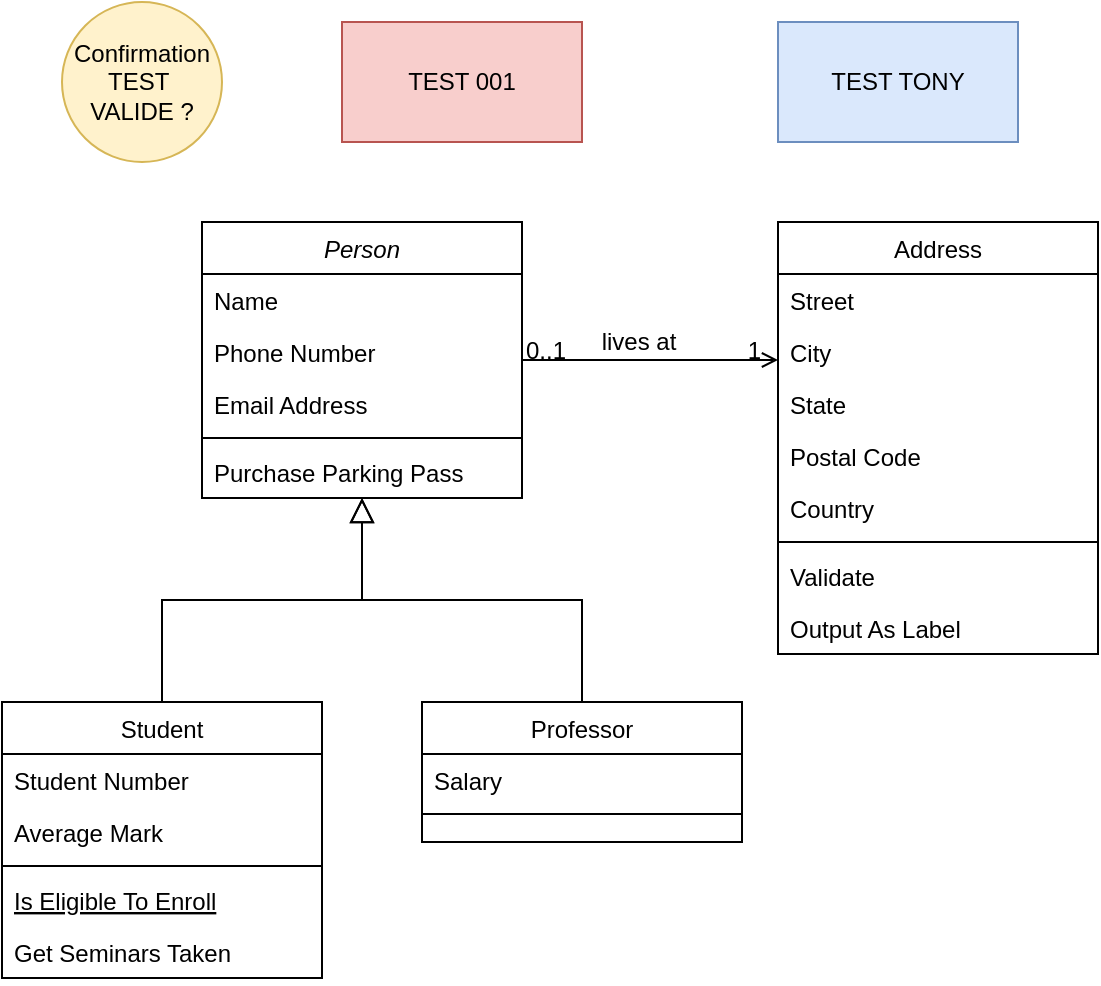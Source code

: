 <mxfile version="24.7.6">
  <diagram name="Page-1" id="Vpz9J0QDf26ixWNuGLwc">
    <mxGraphModel dx="1114" dy="566" grid="1" gridSize="10" guides="1" tooltips="1" connect="1" arrows="1" fold="1" page="1" pageScale="1" pageWidth="827" pageHeight="1169" math="0" shadow="0">
      <root>
        <mxCell id="0" />
        <mxCell id="1" parent="0" />
        <mxCell id="XQ9nvu6aSsjh0hOFuqJx-2" value="Person" style="swimlane;fontStyle=2;align=center;verticalAlign=top;childLayout=stackLayout;horizontal=1;startSize=26;horizontalStack=0;resizeParent=1;resizeLast=0;collapsible=1;marginBottom=0;rounded=0;shadow=0;strokeWidth=1;" parent="1" vertex="1">
          <mxGeometry x="140" y="140" width="160" height="138" as="geometry">
            <mxRectangle x="230" y="140" width="160" height="26" as="alternateBounds" />
          </mxGeometry>
        </mxCell>
        <mxCell id="XQ9nvu6aSsjh0hOFuqJx-3" value="Name" style="text;align=left;verticalAlign=top;spacingLeft=4;spacingRight=4;overflow=hidden;rotatable=0;points=[[0,0.5],[1,0.5]];portConstraint=eastwest;" parent="XQ9nvu6aSsjh0hOFuqJx-2" vertex="1">
          <mxGeometry y="26" width="160" height="26" as="geometry" />
        </mxCell>
        <mxCell id="XQ9nvu6aSsjh0hOFuqJx-4" value="Phone Number" style="text;align=left;verticalAlign=top;spacingLeft=4;spacingRight=4;overflow=hidden;rotatable=0;points=[[0,0.5],[1,0.5]];portConstraint=eastwest;rounded=0;shadow=0;html=0;" parent="XQ9nvu6aSsjh0hOFuqJx-2" vertex="1">
          <mxGeometry y="52" width="160" height="26" as="geometry" />
        </mxCell>
        <mxCell id="XQ9nvu6aSsjh0hOFuqJx-5" value="Email Address" style="text;align=left;verticalAlign=top;spacingLeft=4;spacingRight=4;overflow=hidden;rotatable=0;points=[[0,0.5],[1,0.5]];portConstraint=eastwest;rounded=0;shadow=0;html=0;" parent="XQ9nvu6aSsjh0hOFuqJx-2" vertex="1">
          <mxGeometry y="78" width="160" height="26" as="geometry" />
        </mxCell>
        <mxCell id="XQ9nvu6aSsjh0hOFuqJx-6" value="" style="line;html=1;strokeWidth=1;align=left;verticalAlign=middle;spacingTop=-1;spacingLeft=3;spacingRight=3;rotatable=0;labelPosition=right;points=[];portConstraint=eastwest;" parent="XQ9nvu6aSsjh0hOFuqJx-2" vertex="1">
          <mxGeometry y="104" width="160" height="8" as="geometry" />
        </mxCell>
        <mxCell id="XQ9nvu6aSsjh0hOFuqJx-7" value="Purchase Parking Pass" style="text;align=left;verticalAlign=top;spacingLeft=4;spacingRight=4;overflow=hidden;rotatable=0;points=[[0,0.5],[1,0.5]];portConstraint=eastwest;" parent="XQ9nvu6aSsjh0hOFuqJx-2" vertex="1">
          <mxGeometry y="112" width="160" height="26" as="geometry" />
        </mxCell>
        <mxCell id="XQ9nvu6aSsjh0hOFuqJx-8" value="Student" style="swimlane;fontStyle=0;align=center;verticalAlign=top;childLayout=stackLayout;horizontal=1;startSize=26;horizontalStack=0;resizeParent=1;resizeLast=0;collapsible=1;marginBottom=0;rounded=0;shadow=0;strokeWidth=1;" parent="1" vertex="1">
          <mxGeometry x="40" y="380" width="160" height="138" as="geometry">
            <mxRectangle x="130" y="380" width="160" height="26" as="alternateBounds" />
          </mxGeometry>
        </mxCell>
        <mxCell id="XQ9nvu6aSsjh0hOFuqJx-9" value="Student Number" style="text;align=left;verticalAlign=top;spacingLeft=4;spacingRight=4;overflow=hidden;rotatable=0;points=[[0,0.5],[1,0.5]];portConstraint=eastwest;" parent="XQ9nvu6aSsjh0hOFuqJx-8" vertex="1">
          <mxGeometry y="26" width="160" height="26" as="geometry" />
        </mxCell>
        <mxCell id="XQ9nvu6aSsjh0hOFuqJx-10" value="Average Mark" style="text;align=left;verticalAlign=top;spacingLeft=4;spacingRight=4;overflow=hidden;rotatable=0;points=[[0,0.5],[1,0.5]];portConstraint=eastwest;rounded=0;shadow=0;html=0;" parent="XQ9nvu6aSsjh0hOFuqJx-8" vertex="1">
          <mxGeometry y="52" width="160" height="26" as="geometry" />
        </mxCell>
        <mxCell id="XQ9nvu6aSsjh0hOFuqJx-11" value="" style="line;html=1;strokeWidth=1;align=left;verticalAlign=middle;spacingTop=-1;spacingLeft=3;spacingRight=3;rotatable=0;labelPosition=right;points=[];portConstraint=eastwest;" parent="XQ9nvu6aSsjh0hOFuqJx-8" vertex="1">
          <mxGeometry y="78" width="160" height="8" as="geometry" />
        </mxCell>
        <mxCell id="XQ9nvu6aSsjh0hOFuqJx-12" value="Is Eligible To Enroll" style="text;align=left;verticalAlign=top;spacingLeft=4;spacingRight=4;overflow=hidden;rotatable=0;points=[[0,0.5],[1,0.5]];portConstraint=eastwest;fontStyle=4" parent="XQ9nvu6aSsjh0hOFuqJx-8" vertex="1">
          <mxGeometry y="86" width="160" height="26" as="geometry" />
        </mxCell>
        <mxCell id="XQ9nvu6aSsjh0hOFuqJx-13" value="Get Seminars Taken" style="text;align=left;verticalAlign=top;spacingLeft=4;spacingRight=4;overflow=hidden;rotatable=0;points=[[0,0.5],[1,0.5]];portConstraint=eastwest;" parent="XQ9nvu6aSsjh0hOFuqJx-8" vertex="1">
          <mxGeometry y="112" width="160" height="26" as="geometry" />
        </mxCell>
        <mxCell id="XQ9nvu6aSsjh0hOFuqJx-14" value="" style="endArrow=block;endSize=10;endFill=0;shadow=0;strokeWidth=1;rounded=0;curved=0;edgeStyle=elbowEdgeStyle;elbow=vertical;" parent="1" source="XQ9nvu6aSsjh0hOFuqJx-8" target="XQ9nvu6aSsjh0hOFuqJx-2" edge="1">
          <mxGeometry width="160" relative="1" as="geometry">
            <mxPoint x="120" y="223" as="sourcePoint" />
            <mxPoint x="120" y="223" as="targetPoint" />
          </mxGeometry>
        </mxCell>
        <mxCell id="XQ9nvu6aSsjh0hOFuqJx-15" value="Professor" style="swimlane;fontStyle=0;align=center;verticalAlign=top;childLayout=stackLayout;horizontal=1;startSize=26;horizontalStack=0;resizeParent=1;resizeLast=0;collapsible=1;marginBottom=0;rounded=0;shadow=0;strokeWidth=1;" parent="1" vertex="1">
          <mxGeometry x="250" y="380" width="160" height="70" as="geometry">
            <mxRectangle x="340" y="380" width="170" height="26" as="alternateBounds" />
          </mxGeometry>
        </mxCell>
        <mxCell id="XQ9nvu6aSsjh0hOFuqJx-16" value="Salary" style="text;align=left;verticalAlign=top;spacingLeft=4;spacingRight=4;overflow=hidden;rotatable=0;points=[[0,0.5],[1,0.5]];portConstraint=eastwest;" parent="XQ9nvu6aSsjh0hOFuqJx-15" vertex="1">
          <mxGeometry y="26" width="160" height="26" as="geometry" />
        </mxCell>
        <mxCell id="XQ9nvu6aSsjh0hOFuqJx-17" value="" style="line;html=1;strokeWidth=1;align=left;verticalAlign=middle;spacingTop=-1;spacingLeft=3;spacingRight=3;rotatable=0;labelPosition=right;points=[];portConstraint=eastwest;" parent="XQ9nvu6aSsjh0hOFuqJx-15" vertex="1">
          <mxGeometry y="52" width="160" height="8" as="geometry" />
        </mxCell>
        <mxCell id="XQ9nvu6aSsjh0hOFuqJx-18" value="" style="endArrow=block;endSize=10;endFill=0;shadow=0;strokeWidth=1;rounded=0;curved=0;edgeStyle=elbowEdgeStyle;elbow=vertical;" parent="1" source="XQ9nvu6aSsjh0hOFuqJx-15" target="XQ9nvu6aSsjh0hOFuqJx-2" edge="1">
          <mxGeometry width="160" relative="1" as="geometry">
            <mxPoint x="130" y="393" as="sourcePoint" />
            <mxPoint x="230" y="291" as="targetPoint" />
          </mxGeometry>
        </mxCell>
        <mxCell id="XQ9nvu6aSsjh0hOFuqJx-19" value="Address" style="swimlane;fontStyle=0;align=center;verticalAlign=top;childLayout=stackLayout;horizontal=1;startSize=26;horizontalStack=0;resizeParent=1;resizeLast=0;collapsible=1;marginBottom=0;rounded=0;shadow=0;strokeWidth=1;" parent="1" vertex="1">
          <mxGeometry x="428" y="140" width="160" height="216" as="geometry">
            <mxRectangle x="550" y="140" width="160" height="26" as="alternateBounds" />
          </mxGeometry>
        </mxCell>
        <mxCell id="XQ9nvu6aSsjh0hOFuqJx-20" value="Street" style="text;align=left;verticalAlign=top;spacingLeft=4;spacingRight=4;overflow=hidden;rotatable=0;points=[[0,0.5],[1,0.5]];portConstraint=eastwest;" parent="XQ9nvu6aSsjh0hOFuqJx-19" vertex="1">
          <mxGeometry y="26" width="160" height="26" as="geometry" />
        </mxCell>
        <mxCell id="XQ9nvu6aSsjh0hOFuqJx-21" value="City" style="text;align=left;verticalAlign=top;spacingLeft=4;spacingRight=4;overflow=hidden;rotatable=0;points=[[0,0.5],[1,0.5]];portConstraint=eastwest;rounded=0;shadow=0;html=0;" parent="XQ9nvu6aSsjh0hOFuqJx-19" vertex="1">
          <mxGeometry y="52" width="160" height="26" as="geometry" />
        </mxCell>
        <mxCell id="XQ9nvu6aSsjh0hOFuqJx-22" value="State" style="text;align=left;verticalAlign=top;spacingLeft=4;spacingRight=4;overflow=hidden;rotatable=0;points=[[0,0.5],[1,0.5]];portConstraint=eastwest;rounded=0;shadow=0;html=0;" parent="XQ9nvu6aSsjh0hOFuqJx-19" vertex="1">
          <mxGeometry y="78" width="160" height="26" as="geometry" />
        </mxCell>
        <mxCell id="XQ9nvu6aSsjh0hOFuqJx-23" value="Postal Code" style="text;align=left;verticalAlign=top;spacingLeft=4;spacingRight=4;overflow=hidden;rotatable=0;points=[[0,0.5],[1,0.5]];portConstraint=eastwest;rounded=0;shadow=0;html=0;" parent="XQ9nvu6aSsjh0hOFuqJx-19" vertex="1">
          <mxGeometry y="104" width="160" height="26" as="geometry" />
        </mxCell>
        <mxCell id="XQ9nvu6aSsjh0hOFuqJx-24" value="Country" style="text;align=left;verticalAlign=top;spacingLeft=4;spacingRight=4;overflow=hidden;rotatable=0;points=[[0,0.5],[1,0.5]];portConstraint=eastwest;rounded=0;shadow=0;html=0;" parent="XQ9nvu6aSsjh0hOFuqJx-19" vertex="1">
          <mxGeometry y="130" width="160" height="26" as="geometry" />
        </mxCell>
        <mxCell id="XQ9nvu6aSsjh0hOFuqJx-25" value="" style="line;html=1;strokeWidth=1;align=left;verticalAlign=middle;spacingTop=-1;spacingLeft=3;spacingRight=3;rotatable=0;labelPosition=right;points=[];portConstraint=eastwest;" parent="XQ9nvu6aSsjh0hOFuqJx-19" vertex="1">
          <mxGeometry y="156" width="160" height="8" as="geometry" />
        </mxCell>
        <mxCell id="XQ9nvu6aSsjh0hOFuqJx-26" value="Validate" style="text;align=left;verticalAlign=top;spacingLeft=4;spacingRight=4;overflow=hidden;rotatable=0;points=[[0,0.5],[1,0.5]];portConstraint=eastwest;" parent="XQ9nvu6aSsjh0hOFuqJx-19" vertex="1">
          <mxGeometry y="164" width="160" height="26" as="geometry" />
        </mxCell>
        <mxCell id="XQ9nvu6aSsjh0hOFuqJx-27" value="Output As Label" style="text;align=left;verticalAlign=top;spacingLeft=4;spacingRight=4;overflow=hidden;rotatable=0;points=[[0,0.5],[1,0.5]];portConstraint=eastwest;" parent="XQ9nvu6aSsjh0hOFuqJx-19" vertex="1">
          <mxGeometry y="190" width="160" height="26" as="geometry" />
        </mxCell>
        <mxCell id="XQ9nvu6aSsjh0hOFuqJx-28" value="" style="endArrow=open;shadow=0;strokeWidth=1;rounded=0;curved=0;endFill=1;edgeStyle=elbowEdgeStyle;elbow=vertical;" parent="1" source="XQ9nvu6aSsjh0hOFuqJx-2" target="XQ9nvu6aSsjh0hOFuqJx-19" edge="1">
          <mxGeometry x="0.5" y="41" relative="1" as="geometry">
            <mxPoint x="300" y="212" as="sourcePoint" />
            <mxPoint x="460" y="212" as="targetPoint" />
            <mxPoint x="-40" y="32" as="offset" />
          </mxGeometry>
        </mxCell>
        <mxCell id="XQ9nvu6aSsjh0hOFuqJx-29" value="0..1" style="resizable=0;align=left;verticalAlign=bottom;labelBackgroundColor=none;fontSize=12;" parent="XQ9nvu6aSsjh0hOFuqJx-28" connectable="0" vertex="1">
          <mxGeometry x="-1" relative="1" as="geometry">
            <mxPoint y="4" as="offset" />
          </mxGeometry>
        </mxCell>
        <mxCell id="XQ9nvu6aSsjh0hOFuqJx-30" value="1" style="resizable=0;align=right;verticalAlign=bottom;labelBackgroundColor=none;fontSize=12;" parent="XQ9nvu6aSsjh0hOFuqJx-28" connectable="0" vertex="1">
          <mxGeometry x="1" relative="1" as="geometry">
            <mxPoint x="-7" y="4" as="offset" />
          </mxGeometry>
        </mxCell>
        <mxCell id="XQ9nvu6aSsjh0hOFuqJx-31" value="lives at" style="text;html=1;resizable=0;points=[];;align=center;verticalAlign=middle;labelBackgroundColor=none;rounded=0;shadow=0;strokeWidth=1;fontSize=12;" parent="XQ9nvu6aSsjh0hOFuqJx-28" vertex="1" connectable="0">
          <mxGeometry x="0.5" y="49" relative="1" as="geometry">
            <mxPoint x="-38" y="40" as="offset" />
          </mxGeometry>
        </mxCell>
        <mxCell id="XQ9nvu6aSsjh0hOFuqJx-32" value="TEST 001" style="rounded=0;whiteSpace=wrap;html=1;fillColor=#f8cecc;strokeColor=#b85450;" parent="1" vertex="1">
          <mxGeometry x="210" y="40" width="120" height="60" as="geometry" />
        </mxCell>
        <mxCell id="XQ9nvu6aSsjh0hOFuqJx-33" value="TEST TONY" style="rounded=0;whiteSpace=wrap;html=1;fillColor=#dae8fc;strokeColor=#6c8ebf;" parent="1" vertex="1">
          <mxGeometry x="428" y="40" width="120" height="60" as="geometry" />
        </mxCell>
        <mxCell id="vL0-jI8hrGEMm0IwcmDJ-1" value="Confirmation TEST&amp;nbsp;&lt;div&gt;VALIDE ?&lt;/div&gt;" style="ellipse;whiteSpace=wrap;html=1;aspect=fixed;fillColor=#fff2cc;strokeColor=#d6b656;" vertex="1" parent="1">
          <mxGeometry x="70" y="30" width="80" height="80" as="geometry" />
        </mxCell>
      </root>
    </mxGraphModel>
  </diagram>
</mxfile>
